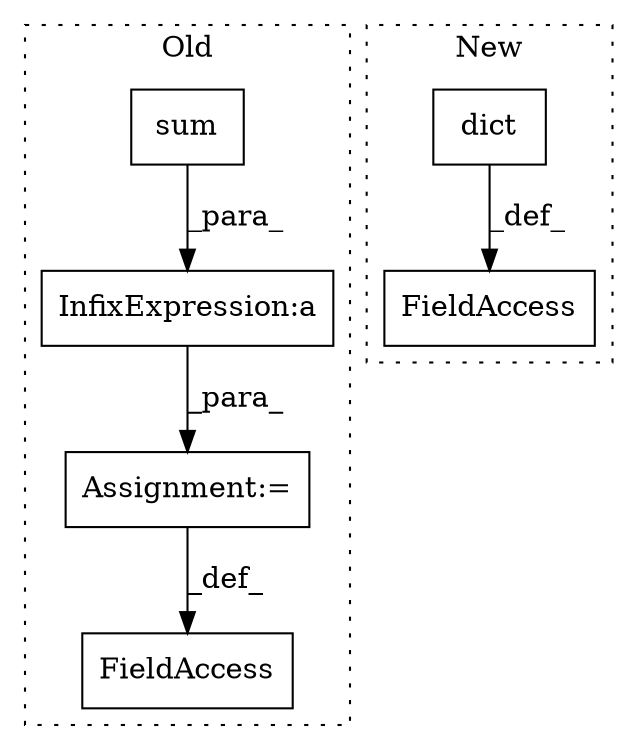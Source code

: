 digraph G {
subgraph cluster0 {
1 [label="sum" a="32" s="3831" l="5" shape="box"];
3 [label="Assignment:=" a="7" s="4054" l="1" shape="box"];
4 [label="FieldAccess" a="22" s="4035" l="19" shape="box"];
6 [label="InfixExpression:a" a="27" s="3815" l="3" shape="box"];
label = "Old";
style="dotted";
}
subgraph cluster1 {
2 [label="dict" a="32" s="3859,3993" l="16,1" shape="box"];
5 [label="FieldAccess" a="22" s="3837" l="21" shape="box"];
label = "New";
style="dotted";
}
1 -> 6 [label="_para_"];
2 -> 5 [label="_def_"];
3 -> 4 [label="_def_"];
6 -> 3 [label="_para_"];
}